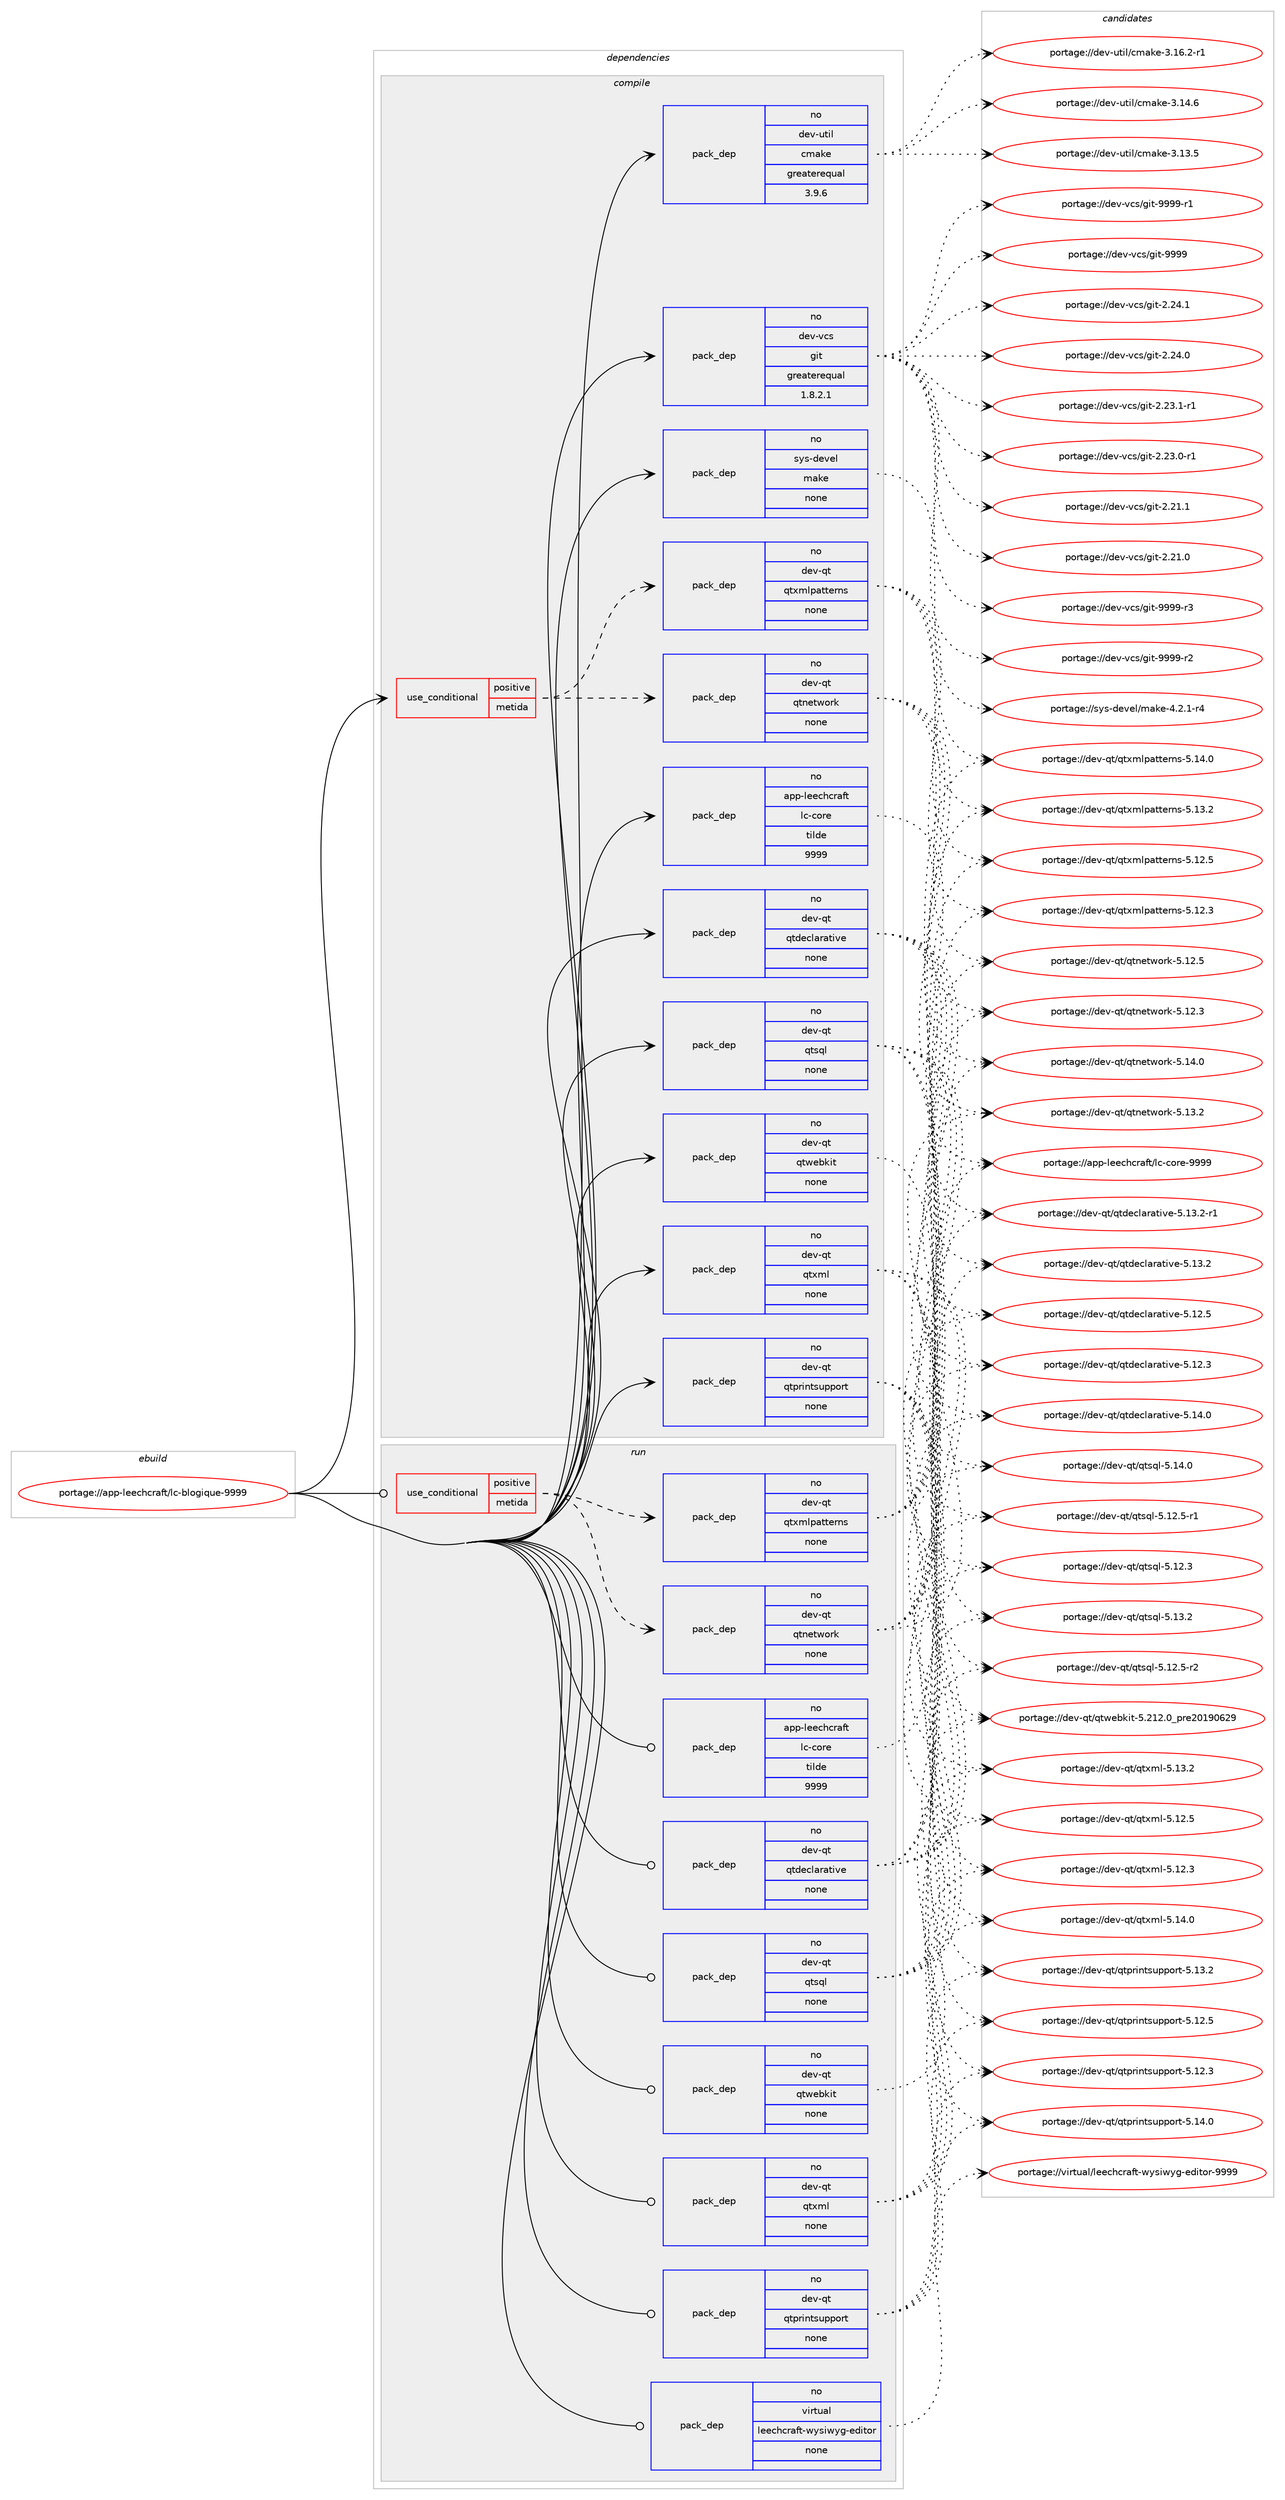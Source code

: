 digraph prolog {

# *************
# Graph options
# *************

newrank=true;
concentrate=true;
compound=true;
graph [rankdir=LR,fontname=Helvetica,fontsize=10,ranksep=1.5];#, ranksep=2.5, nodesep=0.2];
edge  [arrowhead=vee];
node  [fontname=Helvetica,fontsize=10];

# **********
# The ebuild
# **********

subgraph cluster_leftcol {
color=gray;
label=<<i>ebuild</i>>;
id [label="portage://app-leechcraft/lc-blogique-9999", color=red, width=4, href="../app-leechcraft/lc-blogique-9999.svg"];
}

# ****************
# The dependencies
# ****************

subgraph cluster_midcol {
color=gray;
label=<<i>dependencies</i>>;
subgraph cluster_compile {
fillcolor="#eeeeee";
style=filled;
label=<<i>compile</i>>;
subgraph cond144331 {
dependency615939 [label=<<TABLE BORDER="0" CELLBORDER="1" CELLSPACING="0" CELLPADDING="4"><TR><TD ROWSPAN="3" CELLPADDING="10">use_conditional</TD></TR><TR><TD>positive</TD></TR><TR><TD>metida</TD></TR></TABLE>>, shape=none, color=red];
subgraph pack463375 {
dependency615940 [label=<<TABLE BORDER="0" CELLBORDER="1" CELLSPACING="0" CELLPADDING="4" WIDTH="220"><TR><TD ROWSPAN="6" CELLPADDING="30">pack_dep</TD></TR><TR><TD WIDTH="110">no</TD></TR><TR><TD>dev-qt</TD></TR><TR><TD>qtnetwork</TD></TR><TR><TD>none</TD></TR><TR><TD></TD></TR></TABLE>>, shape=none, color=blue];
}
dependency615939:e -> dependency615940:w [weight=20,style="dashed",arrowhead="vee"];
subgraph pack463376 {
dependency615941 [label=<<TABLE BORDER="0" CELLBORDER="1" CELLSPACING="0" CELLPADDING="4" WIDTH="220"><TR><TD ROWSPAN="6" CELLPADDING="30">pack_dep</TD></TR><TR><TD WIDTH="110">no</TD></TR><TR><TD>dev-qt</TD></TR><TR><TD>qtxmlpatterns</TD></TR><TR><TD>none</TD></TR><TR><TD></TD></TR></TABLE>>, shape=none, color=blue];
}
dependency615939:e -> dependency615941:w [weight=20,style="dashed",arrowhead="vee"];
}
id:e -> dependency615939:w [weight=20,style="solid",arrowhead="vee"];
subgraph pack463377 {
dependency615942 [label=<<TABLE BORDER="0" CELLBORDER="1" CELLSPACING="0" CELLPADDING="4" WIDTH="220"><TR><TD ROWSPAN="6" CELLPADDING="30">pack_dep</TD></TR><TR><TD WIDTH="110">no</TD></TR><TR><TD>app-leechcraft</TD></TR><TR><TD>lc-core</TD></TR><TR><TD>tilde</TD></TR><TR><TD>9999</TD></TR></TABLE>>, shape=none, color=blue];
}
id:e -> dependency615942:w [weight=20,style="solid",arrowhead="vee"];
subgraph pack463378 {
dependency615943 [label=<<TABLE BORDER="0" CELLBORDER="1" CELLSPACING="0" CELLPADDING="4" WIDTH="220"><TR><TD ROWSPAN="6" CELLPADDING="30">pack_dep</TD></TR><TR><TD WIDTH="110">no</TD></TR><TR><TD>dev-qt</TD></TR><TR><TD>qtdeclarative</TD></TR><TR><TD>none</TD></TR><TR><TD></TD></TR></TABLE>>, shape=none, color=blue];
}
id:e -> dependency615943:w [weight=20,style="solid",arrowhead="vee"];
subgraph pack463379 {
dependency615944 [label=<<TABLE BORDER="0" CELLBORDER="1" CELLSPACING="0" CELLPADDING="4" WIDTH="220"><TR><TD ROWSPAN="6" CELLPADDING="30">pack_dep</TD></TR><TR><TD WIDTH="110">no</TD></TR><TR><TD>dev-qt</TD></TR><TR><TD>qtprintsupport</TD></TR><TR><TD>none</TD></TR><TR><TD></TD></TR></TABLE>>, shape=none, color=blue];
}
id:e -> dependency615944:w [weight=20,style="solid",arrowhead="vee"];
subgraph pack463380 {
dependency615945 [label=<<TABLE BORDER="0" CELLBORDER="1" CELLSPACING="0" CELLPADDING="4" WIDTH="220"><TR><TD ROWSPAN="6" CELLPADDING="30">pack_dep</TD></TR><TR><TD WIDTH="110">no</TD></TR><TR><TD>dev-qt</TD></TR><TR><TD>qtsql</TD></TR><TR><TD>none</TD></TR><TR><TD></TD></TR></TABLE>>, shape=none, color=blue];
}
id:e -> dependency615945:w [weight=20,style="solid",arrowhead="vee"];
subgraph pack463381 {
dependency615946 [label=<<TABLE BORDER="0" CELLBORDER="1" CELLSPACING="0" CELLPADDING="4" WIDTH="220"><TR><TD ROWSPAN="6" CELLPADDING="30">pack_dep</TD></TR><TR><TD WIDTH="110">no</TD></TR><TR><TD>dev-qt</TD></TR><TR><TD>qtwebkit</TD></TR><TR><TD>none</TD></TR><TR><TD></TD></TR></TABLE>>, shape=none, color=blue];
}
id:e -> dependency615946:w [weight=20,style="solid",arrowhead="vee"];
subgraph pack463382 {
dependency615947 [label=<<TABLE BORDER="0" CELLBORDER="1" CELLSPACING="0" CELLPADDING="4" WIDTH="220"><TR><TD ROWSPAN="6" CELLPADDING="30">pack_dep</TD></TR><TR><TD WIDTH="110">no</TD></TR><TR><TD>dev-qt</TD></TR><TR><TD>qtxml</TD></TR><TR><TD>none</TD></TR><TR><TD></TD></TR></TABLE>>, shape=none, color=blue];
}
id:e -> dependency615947:w [weight=20,style="solid",arrowhead="vee"];
subgraph pack463383 {
dependency615948 [label=<<TABLE BORDER="0" CELLBORDER="1" CELLSPACING="0" CELLPADDING="4" WIDTH="220"><TR><TD ROWSPAN="6" CELLPADDING="30">pack_dep</TD></TR><TR><TD WIDTH="110">no</TD></TR><TR><TD>dev-util</TD></TR><TR><TD>cmake</TD></TR><TR><TD>greaterequal</TD></TR><TR><TD>3.9.6</TD></TR></TABLE>>, shape=none, color=blue];
}
id:e -> dependency615948:w [weight=20,style="solid",arrowhead="vee"];
subgraph pack463384 {
dependency615949 [label=<<TABLE BORDER="0" CELLBORDER="1" CELLSPACING="0" CELLPADDING="4" WIDTH="220"><TR><TD ROWSPAN="6" CELLPADDING="30">pack_dep</TD></TR><TR><TD WIDTH="110">no</TD></TR><TR><TD>dev-vcs</TD></TR><TR><TD>git</TD></TR><TR><TD>greaterequal</TD></TR><TR><TD>1.8.2.1</TD></TR></TABLE>>, shape=none, color=blue];
}
id:e -> dependency615949:w [weight=20,style="solid",arrowhead="vee"];
subgraph pack463385 {
dependency615950 [label=<<TABLE BORDER="0" CELLBORDER="1" CELLSPACING="0" CELLPADDING="4" WIDTH="220"><TR><TD ROWSPAN="6" CELLPADDING="30">pack_dep</TD></TR><TR><TD WIDTH="110">no</TD></TR><TR><TD>sys-devel</TD></TR><TR><TD>make</TD></TR><TR><TD>none</TD></TR><TR><TD></TD></TR></TABLE>>, shape=none, color=blue];
}
id:e -> dependency615950:w [weight=20,style="solid",arrowhead="vee"];
}
subgraph cluster_compileandrun {
fillcolor="#eeeeee";
style=filled;
label=<<i>compile and run</i>>;
}
subgraph cluster_run {
fillcolor="#eeeeee";
style=filled;
label=<<i>run</i>>;
subgraph cond144332 {
dependency615951 [label=<<TABLE BORDER="0" CELLBORDER="1" CELLSPACING="0" CELLPADDING="4"><TR><TD ROWSPAN="3" CELLPADDING="10">use_conditional</TD></TR><TR><TD>positive</TD></TR><TR><TD>metida</TD></TR></TABLE>>, shape=none, color=red];
subgraph pack463386 {
dependency615952 [label=<<TABLE BORDER="0" CELLBORDER="1" CELLSPACING="0" CELLPADDING="4" WIDTH="220"><TR><TD ROWSPAN="6" CELLPADDING="30">pack_dep</TD></TR><TR><TD WIDTH="110">no</TD></TR><TR><TD>dev-qt</TD></TR><TR><TD>qtnetwork</TD></TR><TR><TD>none</TD></TR><TR><TD></TD></TR></TABLE>>, shape=none, color=blue];
}
dependency615951:e -> dependency615952:w [weight=20,style="dashed",arrowhead="vee"];
subgraph pack463387 {
dependency615953 [label=<<TABLE BORDER="0" CELLBORDER="1" CELLSPACING="0" CELLPADDING="4" WIDTH="220"><TR><TD ROWSPAN="6" CELLPADDING="30">pack_dep</TD></TR><TR><TD WIDTH="110">no</TD></TR><TR><TD>dev-qt</TD></TR><TR><TD>qtxmlpatterns</TD></TR><TR><TD>none</TD></TR><TR><TD></TD></TR></TABLE>>, shape=none, color=blue];
}
dependency615951:e -> dependency615953:w [weight=20,style="dashed",arrowhead="vee"];
}
id:e -> dependency615951:w [weight=20,style="solid",arrowhead="odot"];
subgraph pack463388 {
dependency615954 [label=<<TABLE BORDER="0" CELLBORDER="1" CELLSPACING="0" CELLPADDING="4" WIDTH="220"><TR><TD ROWSPAN="6" CELLPADDING="30">pack_dep</TD></TR><TR><TD WIDTH="110">no</TD></TR><TR><TD>app-leechcraft</TD></TR><TR><TD>lc-core</TD></TR><TR><TD>tilde</TD></TR><TR><TD>9999</TD></TR></TABLE>>, shape=none, color=blue];
}
id:e -> dependency615954:w [weight=20,style="solid",arrowhead="odot"];
subgraph pack463389 {
dependency615955 [label=<<TABLE BORDER="0" CELLBORDER="1" CELLSPACING="0" CELLPADDING="4" WIDTH="220"><TR><TD ROWSPAN="6" CELLPADDING="30">pack_dep</TD></TR><TR><TD WIDTH="110">no</TD></TR><TR><TD>dev-qt</TD></TR><TR><TD>qtdeclarative</TD></TR><TR><TD>none</TD></TR><TR><TD></TD></TR></TABLE>>, shape=none, color=blue];
}
id:e -> dependency615955:w [weight=20,style="solid",arrowhead="odot"];
subgraph pack463390 {
dependency615956 [label=<<TABLE BORDER="0" CELLBORDER="1" CELLSPACING="0" CELLPADDING="4" WIDTH="220"><TR><TD ROWSPAN="6" CELLPADDING="30">pack_dep</TD></TR><TR><TD WIDTH="110">no</TD></TR><TR><TD>dev-qt</TD></TR><TR><TD>qtprintsupport</TD></TR><TR><TD>none</TD></TR><TR><TD></TD></TR></TABLE>>, shape=none, color=blue];
}
id:e -> dependency615956:w [weight=20,style="solid",arrowhead="odot"];
subgraph pack463391 {
dependency615957 [label=<<TABLE BORDER="0" CELLBORDER="1" CELLSPACING="0" CELLPADDING="4" WIDTH="220"><TR><TD ROWSPAN="6" CELLPADDING="30">pack_dep</TD></TR><TR><TD WIDTH="110">no</TD></TR><TR><TD>dev-qt</TD></TR><TR><TD>qtsql</TD></TR><TR><TD>none</TD></TR><TR><TD></TD></TR></TABLE>>, shape=none, color=blue];
}
id:e -> dependency615957:w [weight=20,style="solid",arrowhead="odot"];
subgraph pack463392 {
dependency615958 [label=<<TABLE BORDER="0" CELLBORDER="1" CELLSPACING="0" CELLPADDING="4" WIDTH="220"><TR><TD ROWSPAN="6" CELLPADDING="30">pack_dep</TD></TR><TR><TD WIDTH="110">no</TD></TR><TR><TD>dev-qt</TD></TR><TR><TD>qtwebkit</TD></TR><TR><TD>none</TD></TR><TR><TD></TD></TR></TABLE>>, shape=none, color=blue];
}
id:e -> dependency615958:w [weight=20,style="solid",arrowhead="odot"];
subgraph pack463393 {
dependency615959 [label=<<TABLE BORDER="0" CELLBORDER="1" CELLSPACING="0" CELLPADDING="4" WIDTH="220"><TR><TD ROWSPAN="6" CELLPADDING="30">pack_dep</TD></TR><TR><TD WIDTH="110">no</TD></TR><TR><TD>dev-qt</TD></TR><TR><TD>qtxml</TD></TR><TR><TD>none</TD></TR><TR><TD></TD></TR></TABLE>>, shape=none, color=blue];
}
id:e -> dependency615959:w [weight=20,style="solid",arrowhead="odot"];
subgraph pack463394 {
dependency615960 [label=<<TABLE BORDER="0" CELLBORDER="1" CELLSPACING="0" CELLPADDING="4" WIDTH="220"><TR><TD ROWSPAN="6" CELLPADDING="30">pack_dep</TD></TR><TR><TD WIDTH="110">no</TD></TR><TR><TD>virtual</TD></TR><TR><TD>leechcraft-wysiwyg-editor</TD></TR><TR><TD>none</TD></TR><TR><TD></TD></TR></TABLE>>, shape=none, color=blue];
}
id:e -> dependency615960:w [weight=20,style="solid",arrowhead="odot"];
}
}

# **************
# The candidates
# **************

subgraph cluster_choices {
rank=same;
color=gray;
label=<<i>candidates</i>>;

subgraph choice463375 {
color=black;
nodesep=1;
choice100101118451131164711311611010111611911111410745534649524648 [label="portage://dev-qt/qtnetwork-5.14.0", color=red, width=4,href="../dev-qt/qtnetwork-5.14.0.svg"];
choice100101118451131164711311611010111611911111410745534649514650 [label="portage://dev-qt/qtnetwork-5.13.2", color=red, width=4,href="../dev-qt/qtnetwork-5.13.2.svg"];
choice100101118451131164711311611010111611911111410745534649504653 [label="portage://dev-qt/qtnetwork-5.12.5", color=red, width=4,href="../dev-qt/qtnetwork-5.12.5.svg"];
choice100101118451131164711311611010111611911111410745534649504651 [label="portage://dev-qt/qtnetwork-5.12.3", color=red, width=4,href="../dev-qt/qtnetwork-5.12.3.svg"];
dependency615940:e -> choice100101118451131164711311611010111611911111410745534649524648:w [style=dotted,weight="100"];
dependency615940:e -> choice100101118451131164711311611010111611911111410745534649514650:w [style=dotted,weight="100"];
dependency615940:e -> choice100101118451131164711311611010111611911111410745534649504653:w [style=dotted,weight="100"];
dependency615940:e -> choice100101118451131164711311611010111611911111410745534649504651:w [style=dotted,weight="100"];
}
subgraph choice463376 {
color=black;
nodesep=1;
choice10010111845113116471131161201091081129711611610111411011545534649524648 [label="portage://dev-qt/qtxmlpatterns-5.14.0", color=red, width=4,href="../dev-qt/qtxmlpatterns-5.14.0.svg"];
choice10010111845113116471131161201091081129711611610111411011545534649514650 [label="portage://dev-qt/qtxmlpatterns-5.13.2", color=red, width=4,href="../dev-qt/qtxmlpatterns-5.13.2.svg"];
choice10010111845113116471131161201091081129711611610111411011545534649504653 [label="portage://dev-qt/qtxmlpatterns-5.12.5", color=red, width=4,href="../dev-qt/qtxmlpatterns-5.12.5.svg"];
choice10010111845113116471131161201091081129711611610111411011545534649504651 [label="portage://dev-qt/qtxmlpatterns-5.12.3", color=red, width=4,href="../dev-qt/qtxmlpatterns-5.12.3.svg"];
dependency615941:e -> choice10010111845113116471131161201091081129711611610111411011545534649524648:w [style=dotted,weight="100"];
dependency615941:e -> choice10010111845113116471131161201091081129711611610111411011545534649514650:w [style=dotted,weight="100"];
dependency615941:e -> choice10010111845113116471131161201091081129711611610111411011545534649504653:w [style=dotted,weight="100"];
dependency615941:e -> choice10010111845113116471131161201091081129711611610111411011545534649504651:w [style=dotted,weight="100"];
}
subgraph choice463377 {
color=black;
nodesep=1;
choice9711211245108101101991049911497102116471089945991111141014557575757 [label="portage://app-leechcraft/lc-core-9999", color=red, width=4,href="../app-leechcraft/lc-core-9999.svg"];
dependency615942:e -> choice9711211245108101101991049911497102116471089945991111141014557575757:w [style=dotted,weight="100"];
}
subgraph choice463378 {
color=black;
nodesep=1;
choice100101118451131164711311610010199108971149711610511810145534649524648 [label="portage://dev-qt/qtdeclarative-5.14.0", color=red, width=4,href="../dev-qt/qtdeclarative-5.14.0.svg"];
choice1001011184511311647113116100101991089711497116105118101455346495146504511449 [label="portage://dev-qt/qtdeclarative-5.13.2-r1", color=red, width=4,href="../dev-qt/qtdeclarative-5.13.2-r1.svg"];
choice100101118451131164711311610010199108971149711610511810145534649514650 [label="portage://dev-qt/qtdeclarative-5.13.2", color=red, width=4,href="../dev-qt/qtdeclarative-5.13.2.svg"];
choice100101118451131164711311610010199108971149711610511810145534649504653 [label="portage://dev-qt/qtdeclarative-5.12.5", color=red, width=4,href="../dev-qt/qtdeclarative-5.12.5.svg"];
choice100101118451131164711311610010199108971149711610511810145534649504651 [label="portage://dev-qt/qtdeclarative-5.12.3", color=red, width=4,href="../dev-qt/qtdeclarative-5.12.3.svg"];
dependency615943:e -> choice100101118451131164711311610010199108971149711610511810145534649524648:w [style=dotted,weight="100"];
dependency615943:e -> choice1001011184511311647113116100101991089711497116105118101455346495146504511449:w [style=dotted,weight="100"];
dependency615943:e -> choice100101118451131164711311610010199108971149711610511810145534649514650:w [style=dotted,weight="100"];
dependency615943:e -> choice100101118451131164711311610010199108971149711610511810145534649504653:w [style=dotted,weight="100"];
dependency615943:e -> choice100101118451131164711311610010199108971149711610511810145534649504651:w [style=dotted,weight="100"];
}
subgraph choice463379 {
color=black;
nodesep=1;
choice100101118451131164711311611211410511011611511711211211111411645534649524648 [label="portage://dev-qt/qtprintsupport-5.14.0", color=red, width=4,href="../dev-qt/qtprintsupport-5.14.0.svg"];
choice100101118451131164711311611211410511011611511711211211111411645534649514650 [label="portage://dev-qt/qtprintsupport-5.13.2", color=red, width=4,href="../dev-qt/qtprintsupport-5.13.2.svg"];
choice100101118451131164711311611211410511011611511711211211111411645534649504653 [label="portage://dev-qt/qtprintsupport-5.12.5", color=red, width=4,href="../dev-qt/qtprintsupport-5.12.5.svg"];
choice100101118451131164711311611211410511011611511711211211111411645534649504651 [label="portage://dev-qt/qtprintsupport-5.12.3", color=red, width=4,href="../dev-qt/qtprintsupport-5.12.3.svg"];
dependency615944:e -> choice100101118451131164711311611211410511011611511711211211111411645534649524648:w [style=dotted,weight="100"];
dependency615944:e -> choice100101118451131164711311611211410511011611511711211211111411645534649514650:w [style=dotted,weight="100"];
dependency615944:e -> choice100101118451131164711311611211410511011611511711211211111411645534649504653:w [style=dotted,weight="100"];
dependency615944:e -> choice100101118451131164711311611211410511011611511711211211111411645534649504651:w [style=dotted,weight="100"];
}
subgraph choice463380 {
color=black;
nodesep=1;
choice100101118451131164711311611511310845534649524648 [label="portage://dev-qt/qtsql-5.14.0", color=red, width=4,href="../dev-qt/qtsql-5.14.0.svg"];
choice100101118451131164711311611511310845534649514650 [label="portage://dev-qt/qtsql-5.13.2", color=red, width=4,href="../dev-qt/qtsql-5.13.2.svg"];
choice1001011184511311647113116115113108455346495046534511450 [label="portage://dev-qt/qtsql-5.12.5-r2", color=red, width=4,href="../dev-qt/qtsql-5.12.5-r2.svg"];
choice1001011184511311647113116115113108455346495046534511449 [label="portage://dev-qt/qtsql-5.12.5-r1", color=red, width=4,href="../dev-qt/qtsql-5.12.5-r1.svg"];
choice100101118451131164711311611511310845534649504651 [label="portage://dev-qt/qtsql-5.12.3", color=red, width=4,href="../dev-qt/qtsql-5.12.3.svg"];
dependency615945:e -> choice100101118451131164711311611511310845534649524648:w [style=dotted,weight="100"];
dependency615945:e -> choice100101118451131164711311611511310845534649514650:w [style=dotted,weight="100"];
dependency615945:e -> choice1001011184511311647113116115113108455346495046534511450:w [style=dotted,weight="100"];
dependency615945:e -> choice1001011184511311647113116115113108455346495046534511449:w [style=dotted,weight="100"];
dependency615945:e -> choice100101118451131164711311611511310845534649504651:w [style=dotted,weight="100"];
}
subgraph choice463381 {
color=black;
nodesep=1;
choice1001011184511311647113116119101981071051164553465049504648951121141015048495748545057 [label="portage://dev-qt/qtwebkit-5.212.0_pre20190629", color=red, width=4,href="../dev-qt/qtwebkit-5.212.0_pre20190629.svg"];
dependency615946:e -> choice1001011184511311647113116119101981071051164553465049504648951121141015048495748545057:w [style=dotted,weight="100"];
}
subgraph choice463382 {
color=black;
nodesep=1;
choice100101118451131164711311612010910845534649524648 [label="portage://dev-qt/qtxml-5.14.0", color=red, width=4,href="../dev-qt/qtxml-5.14.0.svg"];
choice100101118451131164711311612010910845534649514650 [label="portage://dev-qt/qtxml-5.13.2", color=red, width=4,href="../dev-qt/qtxml-5.13.2.svg"];
choice100101118451131164711311612010910845534649504653 [label="portage://dev-qt/qtxml-5.12.5", color=red, width=4,href="../dev-qt/qtxml-5.12.5.svg"];
choice100101118451131164711311612010910845534649504651 [label="portage://dev-qt/qtxml-5.12.3", color=red, width=4,href="../dev-qt/qtxml-5.12.3.svg"];
dependency615947:e -> choice100101118451131164711311612010910845534649524648:w [style=dotted,weight="100"];
dependency615947:e -> choice100101118451131164711311612010910845534649514650:w [style=dotted,weight="100"];
dependency615947:e -> choice100101118451131164711311612010910845534649504653:w [style=dotted,weight="100"];
dependency615947:e -> choice100101118451131164711311612010910845534649504651:w [style=dotted,weight="100"];
}
subgraph choice463383 {
color=black;
nodesep=1;
choice10010111845117116105108479910997107101455146495446504511449 [label="portage://dev-util/cmake-3.16.2-r1", color=red, width=4,href="../dev-util/cmake-3.16.2-r1.svg"];
choice1001011184511711610510847991099710710145514649524654 [label="portage://dev-util/cmake-3.14.6", color=red, width=4,href="../dev-util/cmake-3.14.6.svg"];
choice1001011184511711610510847991099710710145514649514653 [label="portage://dev-util/cmake-3.13.5", color=red, width=4,href="../dev-util/cmake-3.13.5.svg"];
dependency615948:e -> choice10010111845117116105108479910997107101455146495446504511449:w [style=dotted,weight="100"];
dependency615948:e -> choice1001011184511711610510847991099710710145514649524654:w [style=dotted,weight="100"];
dependency615948:e -> choice1001011184511711610510847991099710710145514649514653:w [style=dotted,weight="100"];
}
subgraph choice463384 {
color=black;
nodesep=1;
choice10010111845118991154710310511645575757574511451 [label="portage://dev-vcs/git-9999-r3", color=red, width=4,href="../dev-vcs/git-9999-r3.svg"];
choice10010111845118991154710310511645575757574511450 [label="portage://dev-vcs/git-9999-r2", color=red, width=4,href="../dev-vcs/git-9999-r2.svg"];
choice10010111845118991154710310511645575757574511449 [label="portage://dev-vcs/git-9999-r1", color=red, width=4,href="../dev-vcs/git-9999-r1.svg"];
choice1001011184511899115471031051164557575757 [label="portage://dev-vcs/git-9999", color=red, width=4,href="../dev-vcs/git-9999.svg"];
choice10010111845118991154710310511645504650524649 [label="portage://dev-vcs/git-2.24.1", color=red, width=4,href="../dev-vcs/git-2.24.1.svg"];
choice10010111845118991154710310511645504650524648 [label="portage://dev-vcs/git-2.24.0", color=red, width=4,href="../dev-vcs/git-2.24.0.svg"];
choice100101118451189911547103105116455046505146494511449 [label="portage://dev-vcs/git-2.23.1-r1", color=red, width=4,href="../dev-vcs/git-2.23.1-r1.svg"];
choice100101118451189911547103105116455046505146484511449 [label="portage://dev-vcs/git-2.23.0-r1", color=red, width=4,href="../dev-vcs/git-2.23.0-r1.svg"];
choice10010111845118991154710310511645504650494649 [label="portage://dev-vcs/git-2.21.1", color=red, width=4,href="../dev-vcs/git-2.21.1.svg"];
choice10010111845118991154710310511645504650494648 [label="portage://dev-vcs/git-2.21.0", color=red, width=4,href="../dev-vcs/git-2.21.0.svg"];
dependency615949:e -> choice10010111845118991154710310511645575757574511451:w [style=dotted,weight="100"];
dependency615949:e -> choice10010111845118991154710310511645575757574511450:w [style=dotted,weight="100"];
dependency615949:e -> choice10010111845118991154710310511645575757574511449:w [style=dotted,weight="100"];
dependency615949:e -> choice1001011184511899115471031051164557575757:w [style=dotted,weight="100"];
dependency615949:e -> choice10010111845118991154710310511645504650524649:w [style=dotted,weight="100"];
dependency615949:e -> choice10010111845118991154710310511645504650524648:w [style=dotted,weight="100"];
dependency615949:e -> choice100101118451189911547103105116455046505146494511449:w [style=dotted,weight="100"];
dependency615949:e -> choice100101118451189911547103105116455046505146484511449:w [style=dotted,weight="100"];
dependency615949:e -> choice10010111845118991154710310511645504650494649:w [style=dotted,weight="100"];
dependency615949:e -> choice10010111845118991154710310511645504650494648:w [style=dotted,weight="100"];
}
subgraph choice463385 {
color=black;
nodesep=1;
choice1151211154510010111810110847109971071014552465046494511452 [label="portage://sys-devel/make-4.2.1-r4", color=red, width=4,href="../sys-devel/make-4.2.1-r4.svg"];
dependency615950:e -> choice1151211154510010111810110847109971071014552465046494511452:w [style=dotted,weight="100"];
}
subgraph choice463386 {
color=black;
nodesep=1;
choice100101118451131164711311611010111611911111410745534649524648 [label="portage://dev-qt/qtnetwork-5.14.0", color=red, width=4,href="../dev-qt/qtnetwork-5.14.0.svg"];
choice100101118451131164711311611010111611911111410745534649514650 [label="portage://dev-qt/qtnetwork-5.13.2", color=red, width=4,href="../dev-qt/qtnetwork-5.13.2.svg"];
choice100101118451131164711311611010111611911111410745534649504653 [label="portage://dev-qt/qtnetwork-5.12.5", color=red, width=4,href="../dev-qt/qtnetwork-5.12.5.svg"];
choice100101118451131164711311611010111611911111410745534649504651 [label="portage://dev-qt/qtnetwork-5.12.3", color=red, width=4,href="../dev-qt/qtnetwork-5.12.3.svg"];
dependency615952:e -> choice100101118451131164711311611010111611911111410745534649524648:w [style=dotted,weight="100"];
dependency615952:e -> choice100101118451131164711311611010111611911111410745534649514650:w [style=dotted,weight="100"];
dependency615952:e -> choice100101118451131164711311611010111611911111410745534649504653:w [style=dotted,weight="100"];
dependency615952:e -> choice100101118451131164711311611010111611911111410745534649504651:w [style=dotted,weight="100"];
}
subgraph choice463387 {
color=black;
nodesep=1;
choice10010111845113116471131161201091081129711611610111411011545534649524648 [label="portage://dev-qt/qtxmlpatterns-5.14.0", color=red, width=4,href="../dev-qt/qtxmlpatterns-5.14.0.svg"];
choice10010111845113116471131161201091081129711611610111411011545534649514650 [label="portage://dev-qt/qtxmlpatterns-5.13.2", color=red, width=4,href="../dev-qt/qtxmlpatterns-5.13.2.svg"];
choice10010111845113116471131161201091081129711611610111411011545534649504653 [label="portage://dev-qt/qtxmlpatterns-5.12.5", color=red, width=4,href="../dev-qt/qtxmlpatterns-5.12.5.svg"];
choice10010111845113116471131161201091081129711611610111411011545534649504651 [label="portage://dev-qt/qtxmlpatterns-5.12.3", color=red, width=4,href="../dev-qt/qtxmlpatterns-5.12.3.svg"];
dependency615953:e -> choice10010111845113116471131161201091081129711611610111411011545534649524648:w [style=dotted,weight="100"];
dependency615953:e -> choice10010111845113116471131161201091081129711611610111411011545534649514650:w [style=dotted,weight="100"];
dependency615953:e -> choice10010111845113116471131161201091081129711611610111411011545534649504653:w [style=dotted,weight="100"];
dependency615953:e -> choice10010111845113116471131161201091081129711611610111411011545534649504651:w [style=dotted,weight="100"];
}
subgraph choice463388 {
color=black;
nodesep=1;
choice9711211245108101101991049911497102116471089945991111141014557575757 [label="portage://app-leechcraft/lc-core-9999", color=red, width=4,href="../app-leechcraft/lc-core-9999.svg"];
dependency615954:e -> choice9711211245108101101991049911497102116471089945991111141014557575757:w [style=dotted,weight="100"];
}
subgraph choice463389 {
color=black;
nodesep=1;
choice100101118451131164711311610010199108971149711610511810145534649524648 [label="portage://dev-qt/qtdeclarative-5.14.0", color=red, width=4,href="../dev-qt/qtdeclarative-5.14.0.svg"];
choice1001011184511311647113116100101991089711497116105118101455346495146504511449 [label="portage://dev-qt/qtdeclarative-5.13.2-r1", color=red, width=4,href="../dev-qt/qtdeclarative-5.13.2-r1.svg"];
choice100101118451131164711311610010199108971149711610511810145534649514650 [label="portage://dev-qt/qtdeclarative-5.13.2", color=red, width=4,href="../dev-qt/qtdeclarative-5.13.2.svg"];
choice100101118451131164711311610010199108971149711610511810145534649504653 [label="portage://dev-qt/qtdeclarative-5.12.5", color=red, width=4,href="../dev-qt/qtdeclarative-5.12.5.svg"];
choice100101118451131164711311610010199108971149711610511810145534649504651 [label="portage://dev-qt/qtdeclarative-5.12.3", color=red, width=4,href="../dev-qt/qtdeclarative-5.12.3.svg"];
dependency615955:e -> choice100101118451131164711311610010199108971149711610511810145534649524648:w [style=dotted,weight="100"];
dependency615955:e -> choice1001011184511311647113116100101991089711497116105118101455346495146504511449:w [style=dotted,weight="100"];
dependency615955:e -> choice100101118451131164711311610010199108971149711610511810145534649514650:w [style=dotted,weight="100"];
dependency615955:e -> choice100101118451131164711311610010199108971149711610511810145534649504653:w [style=dotted,weight="100"];
dependency615955:e -> choice100101118451131164711311610010199108971149711610511810145534649504651:w [style=dotted,weight="100"];
}
subgraph choice463390 {
color=black;
nodesep=1;
choice100101118451131164711311611211410511011611511711211211111411645534649524648 [label="portage://dev-qt/qtprintsupport-5.14.0", color=red, width=4,href="../dev-qt/qtprintsupport-5.14.0.svg"];
choice100101118451131164711311611211410511011611511711211211111411645534649514650 [label="portage://dev-qt/qtprintsupport-5.13.2", color=red, width=4,href="../dev-qt/qtprintsupport-5.13.2.svg"];
choice100101118451131164711311611211410511011611511711211211111411645534649504653 [label="portage://dev-qt/qtprintsupport-5.12.5", color=red, width=4,href="../dev-qt/qtprintsupport-5.12.5.svg"];
choice100101118451131164711311611211410511011611511711211211111411645534649504651 [label="portage://dev-qt/qtprintsupport-5.12.3", color=red, width=4,href="../dev-qt/qtprintsupport-5.12.3.svg"];
dependency615956:e -> choice100101118451131164711311611211410511011611511711211211111411645534649524648:w [style=dotted,weight="100"];
dependency615956:e -> choice100101118451131164711311611211410511011611511711211211111411645534649514650:w [style=dotted,weight="100"];
dependency615956:e -> choice100101118451131164711311611211410511011611511711211211111411645534649504653:w [style=dotted,weight="100"];
dependency615956:e -> choice100101118451131164711311611211410511011611511711211211111411645534649504651:w [style=dotted,weight="100"];
}
subgraph choice463391 {
color=black;
nodesep=1;
choice100101118451131164711311611511310845534649524648 [label="portage://dev-qt/qtsql-5.14.0", color=red, width=4,href="../dev-qt/qtsql-5.14.0.svg"];
choice100101118451131164711311611511310845534649514650 [label="portage://dev-qt/qtsql-5.13.2", color=red, width=4,href="../dev-qt/qtsql-5.13.2.svg"];
choice1001011184511311647113116115113108455346495046534511450 [label="portage://dev-qt/qtsql-5.12.5-r2", color=red, width=4,href="../dev-qt/qtsql-5.12.5-r2.svg"];
choice1001011184511311647113116115113108455346495046534511449 [label="portage://dev-qt/qtsql-5.12.5-r1", color=red, width=4,href="../dev-qt/qtsql-5.12.5-r1.svg"];
choice100101118451131164711311611511310845534649504651 [label="portage://dev-qt/qtsql-5.12.3", color=red, width=4,href="../dev-qt/qtsql-5.12.3.svg"];
dependency615957:e -> choice100101118451131164711311611511310845534649524648:w [style=dotted,weight="100"];
dependency615957:e -> choice100101118451131164711311611511310845534649514650:w [style=dotted,weight="100"];
dependency615957:e -> choice1001011184511311647113116115113108455346495046534511450:w [style=dotted,weight="100"];
dependency615957:e -> choice1001011184511311647113116115113108455346495046534511449:w [style=dotted,weight="100"];
dependency615957:e -> choice100101118451131164711311611511310845534649504651:w [style=dotted,weight="100"];
}
subgraph choice463392 {
color=black;
nodesep=1;
choice1001011184511311647113116119101981071051164553465049504648951121141015048495748545057 [label="portage://dev-qt/qtwebkit-5.212.0_pre20190629", color=red, width=4,href="../dev-qt/qtwebkit-5.212.0_pre20190629.svg"];
dependency615958:e -> choice1001011184511311647113116119101981071051164553465049504648951121141015048495748545057:w [style=dotted,weight="100"];
}
subgraph choice463393 {
color=black;
nodesep=1;
choice100101118451131164711311612010910845534649524648 [label="portage://dev-qt/qtxml-5.14.0", color=red, width=4,href="../dev-qt/qtxml-5.14.0.svg"];
choice100101118451131164711311612010910845534649514650 [label="portage://dev-qt/qtxml-5.13.2", color=red, width=4,href="../dev-qt/qtxml-5.13.2.svg"];
choice100101118451131164711311612010910845534649504653 [label="portage://dev-qt/qtxml-5.12.5", color=red, width=4,href="../dev-qt/qtxml-5.12.5.svg"];
choice100101118451131164711311612010910845534649504651 [label="portage://dev-qt/qtxml-5.12.3", color=red, width=4,href="../dev-qt/qtxml-5.12.3.svg"];
dependency615959:e -> choice100101118451131164711311612010910845534649524648:w [style=dotted,weight="100"];
dependency615959:e -> choice100101118451131164711311612010910845534649514650:w [style=dotted,weight="100"];
dependency615959:e -> choice100101118451131164711311612010910845534649504653:w [style=dotted,weight="100"];
dependency615959:e -> choice100101118451131164711311612010910845534649504651:w [style=dotted,weight="100"];
}
subgraph choice463394 {
color=black;
nodesep=1;
choice118105114116117971084710810110199104991149710211645119121115105119121103451011001051161111144557575757 [label="portage://virtual/leechcraft-wysiwyg-editor-9999", color=red, width=4,href="../virtual/leechcraft-wysiwyg-editor-9999.svg"];
dependency615960:e -> choice118105114116117971084710810110199104991149710211645119121115105119121103451011001051161111144557575757:w [style=dotted,weight="100"];
}
}

}
